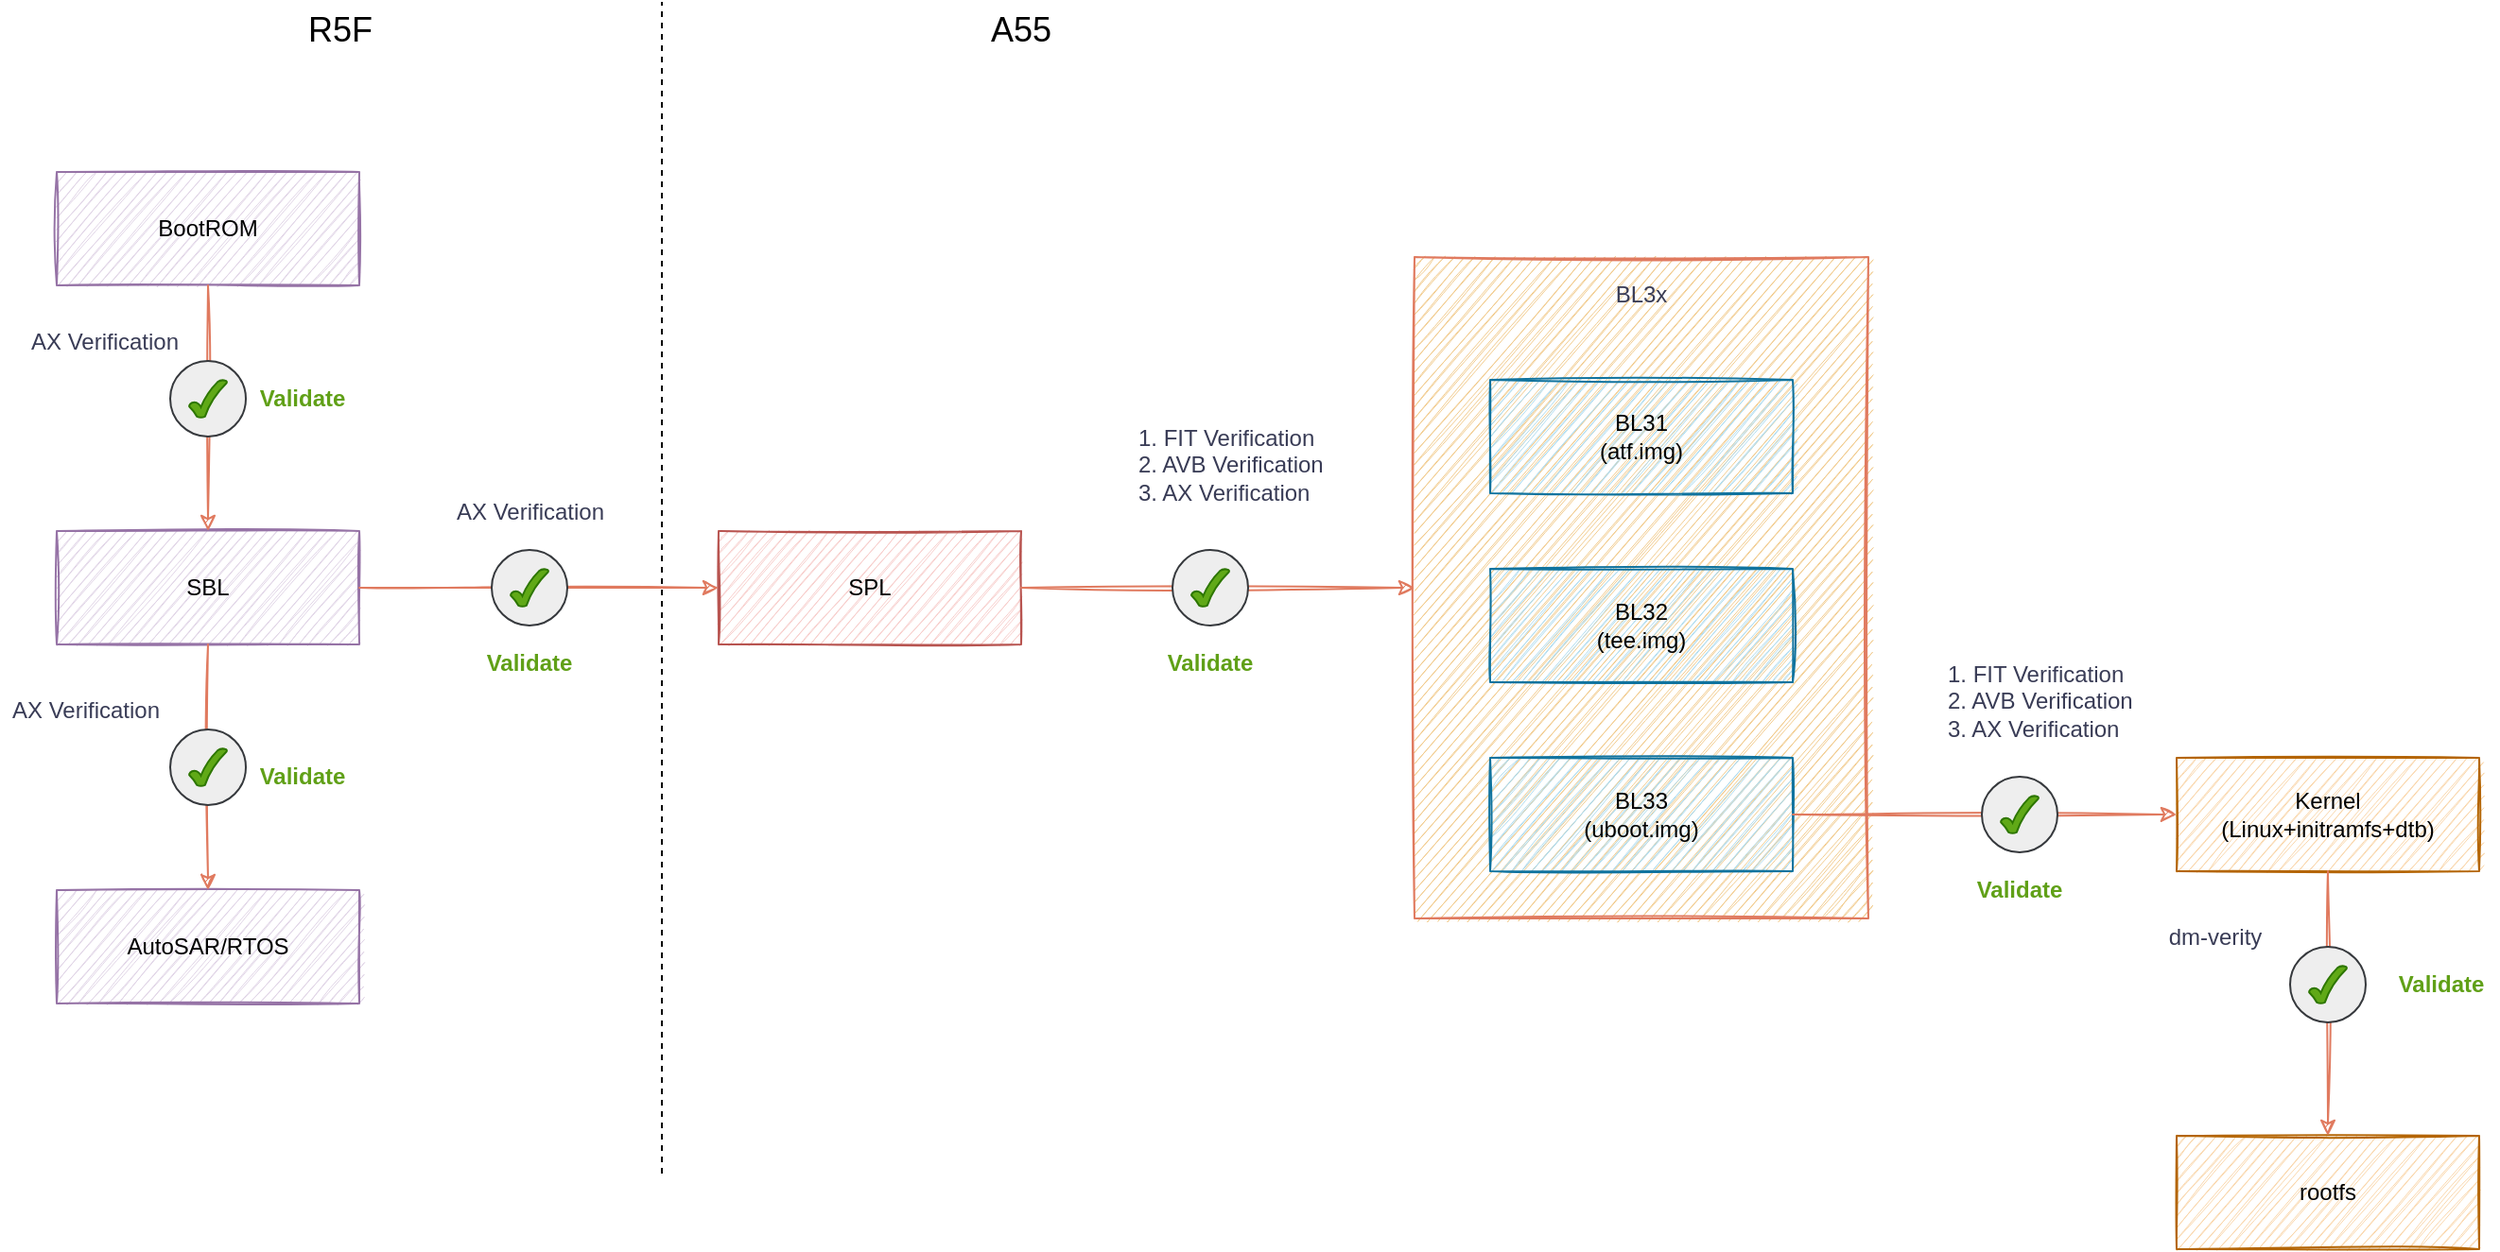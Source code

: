 <mxfile version="26.0.1">
  <diagram name="第 1 页" id="dWpgCxbgU0YnmVbF7x9A">
    <mxGraphModel dx="2501" dy="1915" grid="1" gridSize="10" guides="1" tooltips="1" connect="1" arrows="1" fold="1" page="1" pageScale="1" pageWidth="827" pageHeight="1169" math="0" shadow="0">
      <root>
        <mxCell id="0" />
        <mxCell id="1" parent="0" />
        <mxCell id="P2OzIf4hEwt9M2pPImRq-1" value="" style="rounded=0;whiteSpace=wrap;html=1;fillColor=#F2CC8F;strokeColor=#E07A5F;fontColor=#393C56;sketch=1;" vertex="1" parent="1">
          <mxGeometry x="518" y="15" width="240" height="350" as="geometry" />
        </mxCell>
        <mxCell id="P2OzIf4hEwt9M2pPImRq-2" value="BootROM" style="rounded=0;whiteSpace=wrap;html=1;fillColor=#e1d5e7;strokeColor=#9673a6;sketch=1;" vertex="1" parent="1">
          <mxGeometry x="-200" y="-30" width="160" height="60" as="geometry" />
        </mxCell>
        <mxCell id="P2OzIf4hEwt9M2pPImRq-3" value="SBL" style="rounded=0;whiteSpace=wrap;html=1;fillColor=#e1d5e7;strokeColor=#9673a6;sketch=1;" vertex="1" parent="1">
          <mxGeometry x="-200" y="160" width="160" height="60" as="geometry" />
        </mxCell>
        <mxCell id="P2OzIf4hEwt9M2pPImRq-4" value="" style="endArrow=classic;html=1;rounded=0;labelBackgroundColor=#F4F1DE;strokeColor=#E07A5F;fontColor=#393C56;sketch=1;" edge="1" parent="1" source="P2OzIf4hEwt9M2pPImRq-2" target="P2OzIf4hEwt9M2pPImRq-3">
          <mxGeometry relative="1" as="geometry">
            <mxPoint x="-190" y="370" as="sourcePoint" />
            <mxPoint x="-90" y="370" as="targetPoint" />
          </mxGeometry>
        </mxCell>
        <mxCell id="P2OzIf4hEwt9M2pPImRq-5" value="SPL" style="rounded=0;whiteSpace=wrap;html=1;fillColor=#f8cecc;strokeColor=#b85450;sketch=1;" vertex="1" parent="1">
          <mxGeometry x="150" y="160" width="160" height="60" as="geometry" />
        </mxCell>
        <mxCell id="P2OzIf4hEwt9M2pPImRq-6" value="BL31&lt;br&gt;(atf.img)" style="rounded=0;whiteSpace=wrap;html=1;fillColor=#b1ddf0;strokeColor=#10739e;sketch=1;" vertex="1" parent="1">
          <mxGeometry x="558" y="80" width="160" height="60" as="geometry" />
        </mxCell>
        <mxCell id="P2OzIf4hEwt9M2pPImRq-7" value="BL32&lt;br&gt;(tee.img)" style="rounded=0;whiteSpace=wrap;html=1;fillColor=#b1ddf0;strokeColor=#10739e;sketch=1;" vertex="1" parent="1">
          <mxGeometry x="558" y="180" width="160" height="60" as="geometry" />
        </mxCell>
        <mxCell id="P2OzIf4hEwt9M2pPImRq-8" value="BL33&lt;br&gt;(uboot.img)" style="rounded=0;whiteSpace=wrap;html=1;fillColor=#b1ddf0;strokeColor=#10739e;sketch=1;" vertex="1" parent="1">
          <mxGeometry x="558" y="280" width="160" height="60" as="geometry" />
        </mxCell>
        <mxCell id="P2OzIf4hEwt9M2pPImRq-9" value="Kernel&lt;br&gt;(Linux+initramfs+dtb)" style="rounded=0;whiteSpace=wrap;html=1;fillColor=#fad7ac;strokeColor=#b46504;sketch=1;" vertex="1" parent="1">
          <mxGeometry x="921" y="280" width="160" height="60" as="geometry" />
        </mxCell>
        <mxCell id="P2OzIf4hEwt9M2pPImRq-10" value="" style="endArrow=classic;html=1;rounded=0;exitX=1;exitY=0.5;exitDx=0;exitDy=0;entryX=0;entryY=0.5;entryDx=0;entryDy=0;labelBackgroundColor=#F4F1DE;strokeColor=#E07A5F;fontColor=#393C56;sketch=1;" edge="1" parent="1" source="P2OzIf4hEwt9M2pPImRq-3" target="P2OzIf4hEwt9M2pPImRq-5">
          <mxGeometry relative="1" as="geometry">
            <mxPoint x="10" y="280" as="sourcePoint" />
            <mxPoint x="110" y="280" as="targetPoint" />
          </mxGeometry>
        </mxCell>
        <mxCell id="P2OzIf4hEwt9M2pPImRq-11" value="" style="endArrow=classic;html=1;rounded=0;exitX=1;exitY=0.5;exitDx=0;exitDy=0;labelBackgroundColor=#F4F1DE;strokeColor=#E07A5F;fontColor=#393C56;sketch=1;entryX=0;entryY=0.5;entryDx=0;entryDy=0;" edge="1" parent="1" source="P2OzIf4hEwt9M2pPImRq-5" target="P2OzIf4hEwt9M2pPImRq-1">
          <mxGeometry relative="1" as="geometry">
            <mxPoint x="550" y="189.5" as="sourcePoint" />
            <mxPoint x="630" y="190" as="targetPoint" />
          </mxGeometry>
        </mxCell>
        <mxCell id="P2OzIf4hEwt9M2pPImRq-12" value="BL3x" style="text;html=1;strokeColor=none;fillColor=none;align=center;verticalAlign=middle;whiteSpace=wrap;rounded=0;fontColor=#393C56;sketch=1;" vertex="1" parent="1">
          <mxGeometry x="608" y="20" width="60" height="30" as="geometry" />
        </mxCell>
        <mxCell id="P2OzIf4hEwt9M2pPImRq-13" value="AX Verification" style="text;html=1;align=center;verticalAlign=middle;resizable=0;points=[];autosize=1;strokeColor=none;fillColor=none;fontColor=#393C56;sketch=1;" vertex="1" parent="1">
          <mxGeometry x="-220" y="50" width="90" height="20" as="geometry" />
        </mxCell>
        <mxCell id="P2OzIf4hEwt9M2pPImRq-14" value="1. FIT Verification&lt;br&gt;2. AVB Verification&lt;br&gt;3. AX Verification" style="text;html=1;align=left;verticalAlign=middle;resizable=0;points=[];autosize=1;strokeColor=none;fillColor=none;fontColor=#393C56;sketch=1;" vertex="1" parent="1">
          <mxGeometry x="370" y="100" width="110" height="50" as="geometry" />
        </mxCell>
        <mxCell id="P2OzIf4hEwt9M2pPImRq-15" value="" style="endArrow=classic;html=1;rounded=0;exitX=1;exitY=0.5;exitDx=0;exitDy=0;entryX=0;entryY=0.5;entryDx=0;entryDy=0;labelBackgroundColor=#F4F1DE;strokeColor=#E07A5F;fontColor=#393C56;sketch=1;" edge="1" parent="1" source="P2OzIf4hEwt9M2pPImRq-8" target="P2OzIf4hEwt9M2pPImRq-9">
          <mxGeometry relative="1" as="geometry">
            <mxPoint x="828" y="410" as="sourcePoint" />
            <mxPoint x="1068" y="410" as="targetPoint" />
          </mxGeometry>
        </mxCell>
        <mxCell id="P2OzIf4hEwt9M2pPImRq-16" value="rootfs" style="rounded=0;whiteSpace=wrap;html=1;fillColor=#fad7ac;strokeColor=#b46504;sketch=1;" vertex="1" parent="1">
          <mxGeometry x="921" y="480" width="160" height="60" as="geometry" />
        </mxCell>
        <mxCell id="P2OzIf4hEwt9M2pPImRq-17" value="" style="endArrow=classic;html=1;rounded=0;exitX=0.5;exitY=1;exitDx=0;exitDy=0;entryX=0.5;entryY=0;entryDx=0;entryDy=0;labelBackgroundColor=#F4F1DE;strokeColor=#E07A5F;fontColor=#393C56;sketch=1;" edge="1" parent="1" source="P2OzIf4hEwt9M2pPImRq-9" target="P2OzIf4hEwt9M2pPImRq-16">
          <mxGeometry relative="1" as="geometry">
            <mxPoint x="711" y="320" as="sourcePoint" />
            <mxPoint x="931" y="320" as="targetPoint" />
          </mxGeometry>
        </mxCell>
        <mxCell id="P2OzIf4hEwt9M2pPImRq-18" value="dm-verity" style="text;html=1;align=center;verticalAlign=middle;resizable=0;points=[];autosize=1;strokeColor=none;fillColor=none;fontColor=#393C56;" vertex="1" parent="1">
          <mxGeometry x="911" y="365" width="60" height="20" as="geometry" />
        </mxCell>
        <mxCell id="P2OzIf4hEwt9M2pPImRq-19" value="" style="ellipse;whiteSpace=wrap;html=1;aspect=fixed;fillColor=#eeeeee;strokeColor=#36393d;" vertex="1" parent="1">
          <mxGeometry x="-140" y="70" width="40" height="40" as="geometry" />
        </mxCell>
        <mxCell id="P2OzIf4hEwt9M2pPImRq-20" value="" style="verticalLabelPosition=bottom;verticalAlign=top;html=1;shape=mxgraph.basic.tick;fontSize=8;fillColor=#60a917;strokeColor=#2D7600;fontColor=#ffffff;" vertex="1" parent="1">
          <mxGeometry x="-130" y="80" width="20" height="20" as="geometry" />
        </mxCell>
        <mxCell id="P2OzIf4hEwt9M2pPImRq-21" value="&lt;font color=&quot;#60a017&quot; style=&quot;font-size: 12px;&quot;&gt;&lt;b style=&quot;&quot;&gt;Validate&lt;/b&gt;&lt;/font&gt;" style="text;html=1;strokeColor=none;fillColor=none;align=center;verticalAlign=middle;whiteSpace=wrap;rounded=0;fontSize=8;fontColor=#000000;" vertex="1" parent="1">
          <mxGeometry x="-100" y="75" width="60" height="30" as="geometry" />
        </mxCell>
        <mxCell id="P2OzIf4hEwt9M2pPImRq-22" value="AutoSAR/RTOS" style="rounded=0;whiteSpace=wrap;html=1;fillColor=#e1d5e7;strokeColor=#9673a6;sketch=1;" vertex="1" parent="1">
          <mxGeometry x="-200" y="350" width="160" height="60" as="geometry" />
        </mxCell>
        <mxCell id="P2OzIf4hEwt9M2pPImRq-23" value="" style="endArrow=classic;html=1;rounded=0;labelBackgroundColor=#F4F1DE;strokeColor=#E07A5F;fontColor=#393C56;sketch=1;" edge="1" parent="1">
          <mxGeometry relative="1" as="geometry">
            <mxPoint x="-120" y="220" as="sourcePoint" />
            <mxPoint x="-120" y="350" as="targetPoint" />
          </mxGeometry>
        </mxCell>
        <mxCell id="P2OzIf4hEwt9M2pPImRq-24" value="" style="ellipse;whiteSpace=wrap;html=1;aspect=fixed;fillColor=#eeeeee;strokeColor=#36393d;" vertex="1" parent="1">
          <mxGeometry x="30" y="170" width="40" height="40" as="geometry" />
        </mxCell>
        <mxCell id="P2OzIf4hEwt9M2pPImRq-25" value="" style="verticalLabelPosition=bottom;verticalAlign=top;html=1;shape=mxgraph.basic.tick;fontSize=8;fillColor=#60a917;strokeColor=#2D7600;fontColor=#ffffff;" vertex="1" parent="1">
          <mxGeometry x="40" y="180" width="20" height="20" as="geometry" />
        </mxCell>
        <mxCell id="P2OzIf4hEwt9M2pPImRq-26" value="&lt;font color=&quot;#60a017&quot; style=&quot;font-size: 12px;&quot;&gt;&lt;b style=&quot;&quot;&gt;Validate&lt;/b&gt;&lt;/font&gt;" style="text;html=1;strokeColor=none;fillColor=none;align=center;verticalAlign=middle;whiteSpace=wrap;rounded=0;fontSize=8;fontColor=#000000;" vertex="1" parent="1">
          <mxGeometry x="20" y="215" width="60" height="30" as="geometry" />
        </mxCell>
        <mxCell id="P2OzIf4hEwt9M2pPImRq-27" value="AX Verification" style="text;html=1;align=center;verticalAlign=middle;resizable=0;points=[];autosize=1;strokeColor=none;fillColor=none;fontColor=#393C56;sketch=1;" vertex="1" parent="1">
          <mxGeometry x="-230" y="245" width="90" height="20" as="geometry" />
        </mxCell>
        <mxCell id="P2OzIf4hEwt9M2pPImRq-28" value="AX Verification" style="text;html=1;align=center;verticalAlign=middle;resizable=0;points=[];autosize=1;strokeColor=none;fillColor=none;fontColor=#393C56;sketch=1;" vertex="1" parent="1">
          <mxGeometry x="5" y="140" width="90" height="20" as="geometry" />
        </mxCell>
        <mxCell id="P2OzIf4hEwt9M2pPImRq-29" value="" style="ellipse;whiteSpace=wrap;html=1;aspect=fixed;fillColor=#eeeeee;strokeColor=#36393d;" vertex="1" parent="1">
          <mxGeometry x="-140" y="265" width="40" height="40" as="geometry" />
        </mxCell>
        <mxCell id="P2OzIf4hEwt9M2pPImRq-30" value="" style="verticalLabelPosition=bottom;verticalAlign=top;html=1;shape=mxgraph.basic.tick;fontSize=8;fillColor=#60a917;strokeColor=#2D7600;fontColor=#ffffff;" vertex="1" parent="1">
          <mxGeometry x="-130" y="275" width="20" height="20" as="geometry" />
        </mxCell>
        <mxCell id="P2OzIf4hEwt9M2pPImRq-31" value="&lt;font color=&quot;#60a017&quot; style=&quot;font-size: 12px;&quot;&gt;&lt;b style=&quot;&quot;&gt;Validate&lt;/b&gt;&lt;/font&gt;" style="text;html=1;strokeColor=none;fillColor=none;align=center;verticalAlign=middle;whiteSpace=wrap;rounded=0;fontSize=8;fontColor=#000000;" vertex="1" parent="1">
          <mxGeometry x="-100" y="275" width="60" height="30" as="geometry" />
        </mxCell>
        <mxCell id="P2OzIf4hEwt9M2pPImRq-32" value="" style="ellipse;whiteSpace=wrap;html=1;aspect=fixed;fillColor=#eeeeee;strokeColor=#36393d;" vertex="1" parent="1">
          <mxGeometry x="390" y="170" width="40" height="40" as="geometry" />
        </mxCell>
        <mxCell id="P2OzIf4hEwt9M2pPImRq-33" value="" style="verticalLabelPosition=bottom;verticalAlign=top;html=1;shape=mxgraph.basic.tick;fontSize=8;fillColor=#60a917;strokeColor=#2D7600;fontColor=#ffffff;" vertex="1" parent="1">
          <mxGeometry x="400" y="180" width="20" height="20" as="geometry" />
        </mxCell>
        <mxCell id="P2OzIf4hEwt9M2pPImRq-34" value="&lt;font color=&quot;#60a017&quot; style=&quot;font-size: 12px;&quot;&gt;&lt;b style=&quot;&quot;&gt;Validate&lt;/b&gt;&lt;/font&gt;" style="text;html=1;strokeColor=none;fillColor=none;align=center;verticalAlign=middle;whiteSpace=wrap;rounded=0;fontSize=8;fontColor=#000000;" vertex="1" parent="1">
          <mxGeometry x="380" y="215" width="60" height="30" as="geometry" />
        </mxCell>
        <mxCell id="P2OzIf4hEwt9M2pPImRq-35" value="" style="ellipse;whiteSpace=wrap;html=1;aspect=fixed;fillColor=#eeeeee;strokeColor=#36393d;" vertex="1" parent="1">
          <mxGeometry x="818" y="290" width="40" height="40" as="geometry" />
        </mxCell>
        <mxCell id="P2OzIf4hEwt9M2pPImRq-36" value="" style="verticalLabelPosition=bottom;verticalAlign=top;html=1;shape=mxgraph.basic.tick;fontSize=8;fillColor=#60a917;strokeColor=#2D7600;fontColor=#ffffff;" vertex="1" parent="1">
          <mxGeometry x="828" y="300" width="20" height="20" as="geometry" />
        </mxCell>
        <mxCell id="P2OzIf4hEwt9M2pPImRq-37" value="&lt;font color=&quot;#60a017&quot; style=&quot;font-size: 12px;&quot;&gt;&lt;b style=&quot;&quot;&gt;Validate&lt;/b&gt;&lt;/font&gt;" style="text;html=1;strokeColor=none;fillColor=none;align=center;verticalAlign=middle;whiteSpace=wrap;rounded=0;fontSize=8;fontColor=#000000;" vertex="1" parent="1">
          <mxGeometry x="808" y="335" width="60" height="30" as="geometry" />
        </mxCell>
        <mxCell id="P2OzIf4hEwt9M2pPImRq-38" value="1. FIT Verification&lt;br&gt;2. AVB Verification&lt;br&gt;3. AX Verification" style="text;html=1;align=left;verticalAlign=middle;resizable=0;points=[];autosize=1;strokeColor=none;fillColor=none;fontColor=#393C56;sketch=1;" vertex="1" parent="1">
          <mxGeometry x="798" y="225" width="110" height="50" as="geometry" />
        </mxCell>
        <mxCell id="P2OzIf4hEwt9M2pPImRq-39" value="" style="ellipse;whiteSpace=wrap;html=1;aspect=fixed;fillColor=#eeeeee;strokeColor=#36393d;" vertex="1" parent="1">
          <mxGeometry x="981" y="380" width="40" height="40" as="geometry" />
        </mxCell>
        <mxCell id="P2OzIf4hEwt9M2pPImRq-40" value="" style="verticalLabelPosition=bottom;verticalAlign=top;html=1;shape=mxgraph.basic.tick;fontSize=8;fillColor=#60a917;strokeColor=#2D7600;fontColor=#ffffff;" vertex="1" parent="1">
          <mxGeometry x="991" y="390" width="20" height="20" as="geometry" />
        </mxCell>
        <mxCell id="P2OzIf4hEwt9M2pPImRq-41" value="&lt;font color=&quot;#60a017&quot; style=&quot;font-size: 12px;&quot;&gt;&lt;b style=&quot;&quot;&gt;Validate&lt;/b&gt;&lt;/font&gt;" style="text;html=1;strokeColor=none;fillColor=none;align=center;verticalAlign=middle;whiteSpace=wrap;rounded=0;fontSize=8;fontColor=#000000;" vertex="1" parent="1">
          <mxGeometry x="1031" y="385" width="60" height="30" as="geometry" />
        </mxCell>
        <mxCell id="P2OzIf4hEwt9M2pPImRq-42" value="" style="endArrow=none;dashed=1;html=1;rounded=0;" edge="1" parent="1">
          <mxGeometry width="50" height="50" relative="1" as="geometry">
            <mxPoint x="120" y="500" as="sourcePoint" />
            <mxPoint x="120" y="-120" as="targetPoint" />
          </mxGeometry>
        </mxCell>
        <mxCell id="P2OzIf4hEwt9M2pPImRq-43" value="&lt;font style=&quot;font-size: 18px;&quot;&gt;R5F&lt;/font&gt;" style="text;html=1;strokeColor=none;fillColor=none;align=center;verticalAlign=middle;whiteSpace=wrap;rounded=0;" vertex="1" parent="1">
          <mxGeometry x="-80" y="-120" width="60" height="30" as="geometry" />
        </mxCell>
        <mxCell id="P2OzIf4hEwt9M2pPImRq-44" value="&lt;font style=&quot;font-size: 18px;&quot;&gt;A55&lt;/font&gt;" style="text;html=1;strokeColor=none;fillColor=none;align=center;verticalAlign=middle;whiteSpace=wrap;rounded=0;" vertex="1" parent="1">
          <mxGeometry x="280" y="-120" width="60" height="30" as="geometry" />
        </mxCell>
      </root>
    </mxGraphModel>
  </diagram>
</mxfile>
